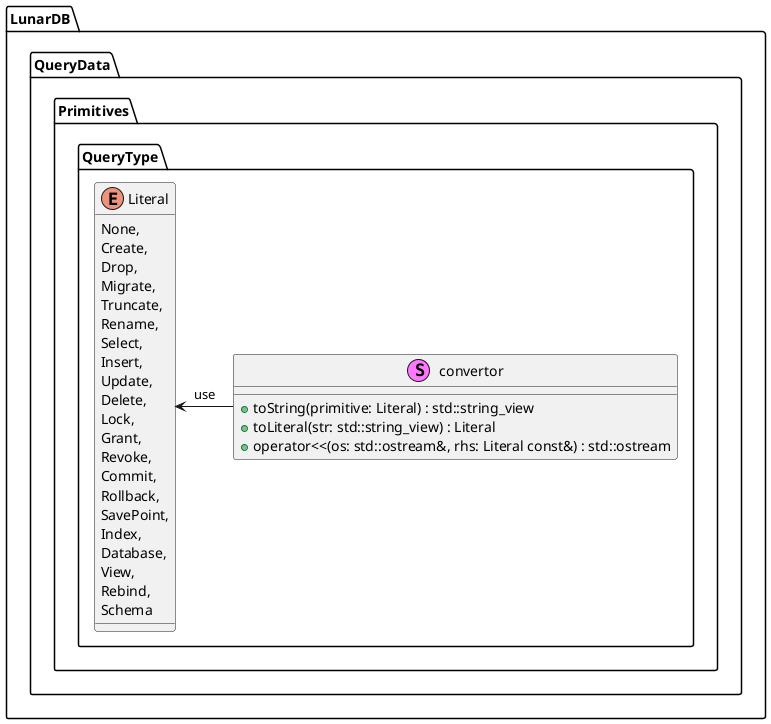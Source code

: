 @startuml QueryType

namespace LunarDB.QueryData.Primitives {

namespace QueryType {

enum Literal {
    None,
    Create,
    Drop,
    Migrate,
    Truncate,
    Rename,
    Select,
    Insert,
    Update,
    Delete,
    Lock,
    Grant,
    Revoke,
    Commit,
    Rollback,
    SavePoint,
    Index,
    Database,
    View,
    Rebind,
    Schema
}

stereotype convertor {
    + toString(primitive: Literal) : std::string_view
    + toLiteral(str: std::string_view) : Literal
    + operator<<(os: std::ostream&, rhs: Literal const&) : std::ostream
}

Literal <- convertor : use

}

}
@enduml
